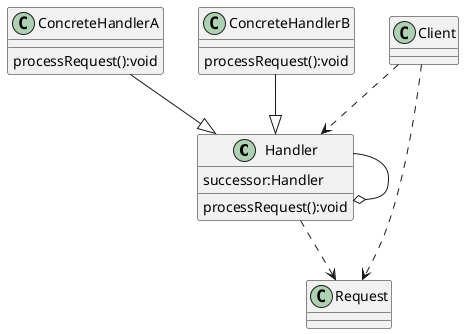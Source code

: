 @startuml
'https://plantuml.com/class-diagram

class Handler
class ConcreteHandlerA
class ConcreteHandlerB
class Request
class Client

class Handler{
successor:Handler
processRequest():void
}

class ConcreteHandlerA{
processRequest():void
}
class ConcreteHandlerB{
processRequest():void
}

Handler --o Handler
ConcreteHandlerA --|> Handler
ConcreteHandlerB --|> Handler
Handler ..> Request
Client ..> Request
Client ..> Handler

@enduml